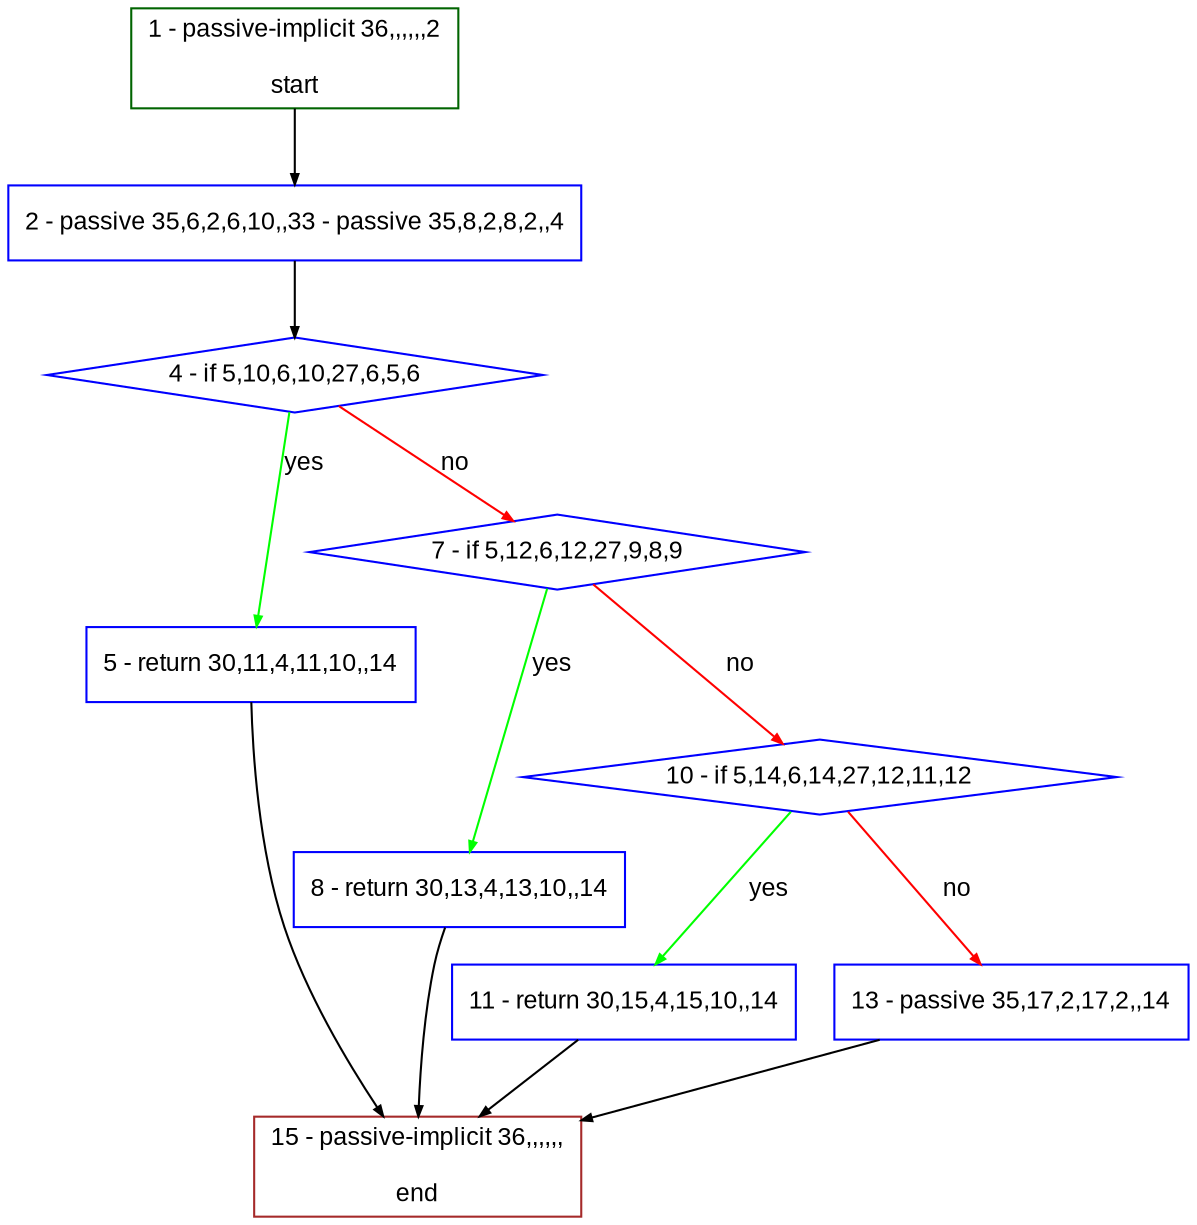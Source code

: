 digraph "" {
  graph [bgcolor="white", fillcolor="#FFFFCC", pack="true", packmode="clust", fontname="Arial", label="", fontsize="12", compound="true", style="rounded,filled"];
  node [node_initialized="no", fillcolor="white", fontname="Arial", label="", color="grey", fontsize="12", fixedsize="false", compound="true", shape="rectangle", style="filled"];
  edge [arrowtail="none", lhead="", fontcolor="black", fontname="Arial", label="", color="black", fontsize="12", arrowhead="normal", arrowsize="0.5", compound="true", ltail="", dir="forward"];
  __N1 [fillcolor="#ffffff", label="2 - passive 35,6,2,6,10,,33 - passive 35,8,2,8,2,,4", color="#0000ff", shape="box", style="filled"];
  __N2 [fillcolor="#ffffff", label="1 - passive-implicit 36,,,,,,2\n\nstart", color="#006400", shape="box", style="filled"];
  __N3 [fillcolor="#ffffff", label="4 - if 5,10,6,10,27,6,5,6", color="#0000ff", shape="diamond", style="filled"];
  __N4 [fillcolor="#ffffff", label="5 - return 30,11,4,11,10,,14", color="#0000ff", shape="box", style="filled"];
  __N5 [fillcolor="#ffffff", label="7 - if 5,12,6,12,27,9,8,9", color="#0000ff", shape="diamond", style="filled"];
  __N6 [fillcolor="#ffffff", label="15 - passive-implicit 36,,,,,,\n\nend", color="#a52a2a", shape="box", style="filled"];
  __N7 [fillcolor="#ffffff", label="8 - return 30,13,4,13,10,,14", color="#0000ff", shape="box", style="filled"];
  __N8 [fillcolor="#ffffff", label="10 - if 5,14,6,14,27,12,11,12", color="#0000ff", shape="diamond", style="filled"];
  __N9 [fillcolor="#ffffff", label="11 - return 30,15,4,15,10,,14", color="#0000ff", shape="box", style="filled"];
  __N10 [fillcolor="#ffffff", label="13 - passive 35,17,2,17,2,,14", color="#0000ff", shape="box", style="filled"];
  __N2 -> __N1 [arrowtail="none", color="#000000", label="", arrowhead="normal", dir="forward"];
  __N1 -> __N3 [arrowtail="none", color="#000000", label="", arrowhead="normal", dir="forward"];
  __N3 -> __N4 [arrowtail="none", color="#00ff00", label="yes", arrowhead="normal", dir="forward"];
  __N3 -> __N5 [arrowtail="none", color="#ff0000", label="no", arrowhead="normal", dir="forward"];
  __N4 -> __N6 [arrowtail="none", color="#000000", label="", arrowhead="normal", dir="forward"];
  __N5 -> __N7 [arrowtail="none", color="#00ff00", label="yes", arrowhead="normal", dir="forward"];
  __N5 -> __N8 [arrowtail="none", color="#ff0000", label="no", arrowhead="normal", dir="forward"];
  __N7 -> __N6 [arrowtail="none", color="#000000", label="", arrowhead="normal", dir="forward"];
  __N8 -> __N9 [arrowtail="none", color="#00ff00", label="yes", arrowhead="normal", dir="forward"];
  __N8 -> __N10 [arrowtail="none", color="#ff0000", label="no", arrowhead="normal", dir="forward"];
  __N9 -> __N6 [arrowtail="none", color="#000000", label="", arrowhead="normal", dir="forward"];
  __N10 -> __N6 [arrowtail="none", color="#000000", label="", arrowhead="normal", dir="forward"];
}
